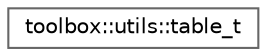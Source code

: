 digraph "Graphical Class Hierarchy"
{
 // LATEX_PDF_SIZE
  bgcolor="transparent";
  edge [fontname=Helvetica,fontsize=10,labelfontname=Helvetica,labelfontsize=10];
  node [fontname=Helvetica,fontsize=10,shape=box,height=0.2,width=0.4];
  rankdir="LR";
  Node0 [id="Node000000",label="toolbox::utils::table_t",height=0.2,width=0.4,color="grey40", fillcolor="white", style="filled",URL="$classtoolbox_1_1utils_1_1table__t.html",tooltip="格式化打印表格工具/Formatted table printing utility"];
}
